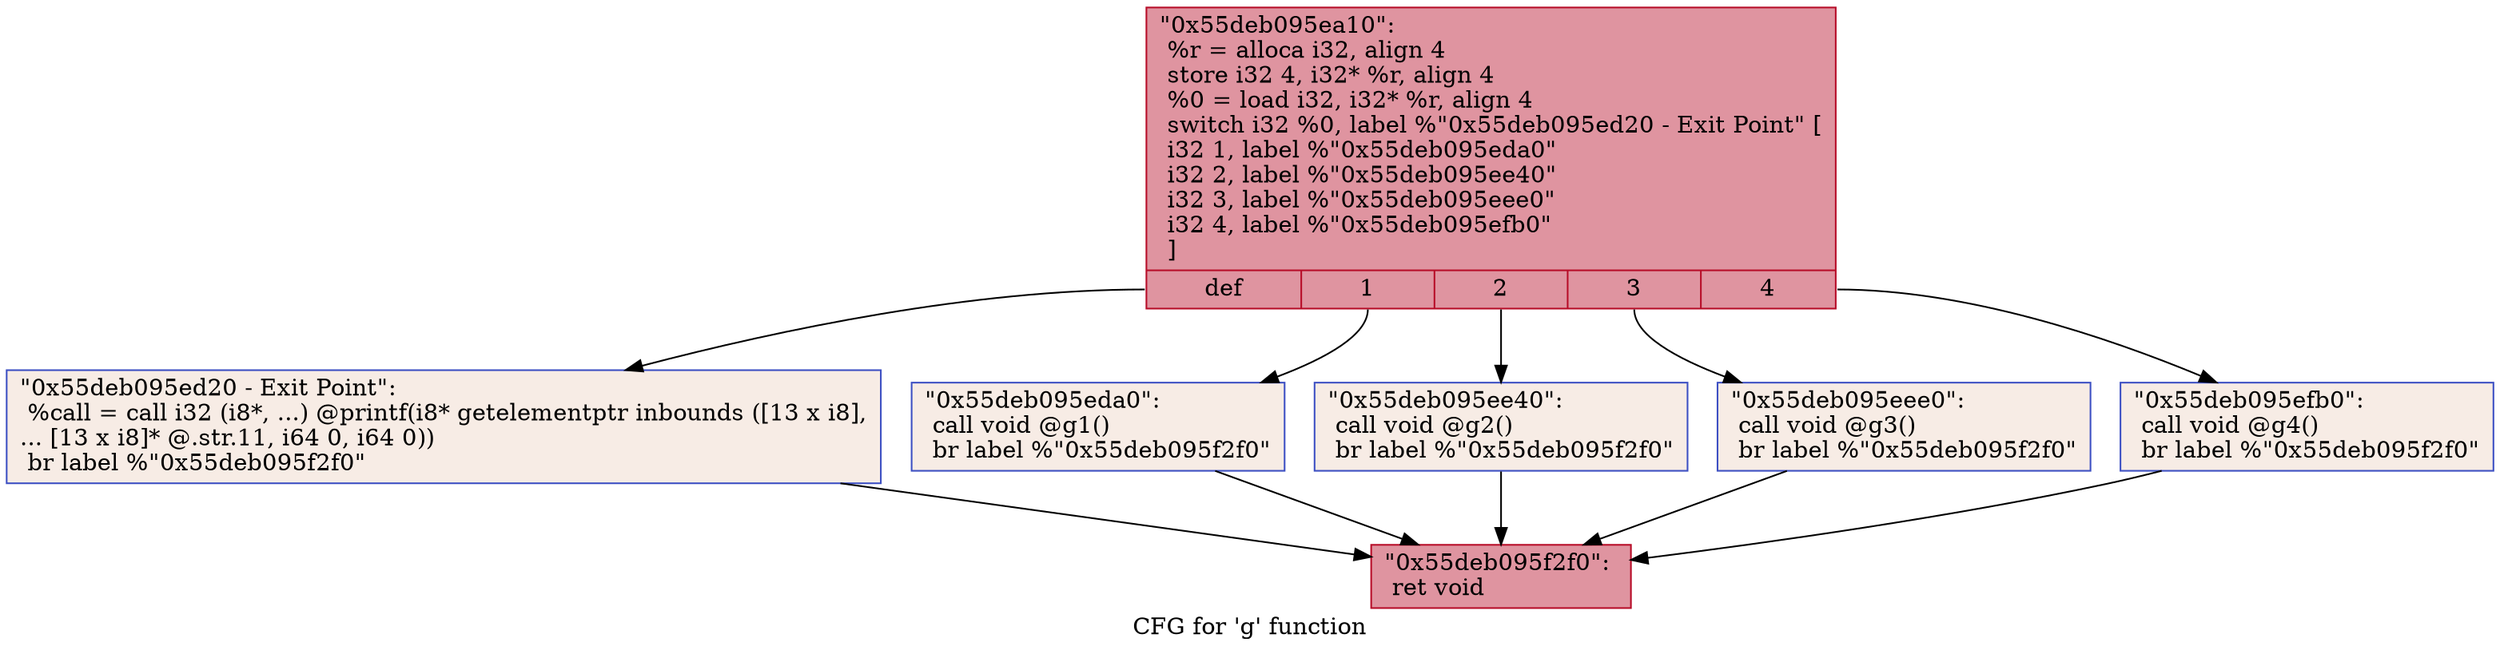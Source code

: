 digraph "CFG for 'g' function" {
	label="CFG for 'g' function";

	Node0x55deb095ea10 [shape=record,color="#b70d28ff", style=filled, fillcolor="#b70d2870",label="{\"0x55deb095ea10\":\l  %r = alloca i32, align 4\l  store i32 4, i32* %r, align 4\l  %0 = load i32, i32* %r, align 4\l  switch i32 %0, label %\"0x55deb095ed20 - Exit Point\" [\l    i32 1, label %\"0x55deb095eda0\"\l    i32 2, label %\"0x55deb095ee40\"\l    i32 3, label %\"0x55deb095eee0\"\l    i32 4, label %\"0x55deb095efb0\"\l  ]\l|{<s0>def|<s1>1|<s2>2|<s3>3|<s4>4}}"];
	Node0x55deb095ea10:s0 -> Node0x55deb095ed20;
	Node0x55deb095ea10:s1 -> Node0x55deb095eda0;
	Node0x55deb095ea10:s2 -> Node0x55deb095ee40;
	Node0x55deb095ea10:s3 -> Node0x55deb095eee0;
	Node0x55deb095ea10:s4 -> Node0x55deb095efb0;
	Node0x55deb095eda0 [shape=record,color="#3d50c3ff", style=filled, fillcolor="#ecd3c570",label="{\"0x55deb095eda0\":                                 \l  call void @g1()\l  br label %\"0x55deb095f2f0\"\l}"];
	Node0x55deb095eda0 -> Node0x55deb095f2f0;
	Node0x55deb095ee40 [shape=record,color="#3d50c3ff", style=filled, fillcolor="#ecd3c570",label="{\"0x55deb095ee40\":                                 \l  call void @g2()\l  br label %\"0x55deb095f2f0\"\l}"];
	Node0x55deb095ee40 -> Node0x55deb095f2f0;
	Node0x55deb095eee0 [shape=record,color="#3d50c3ff", style=filled, fillcolor="#ecd3c570",label="{\"0x55deb095eee0\":                                 \l  call void @g3()\l  br label %\"0x55deb095f2f0\"\l}"];
	Node0x55deb095eee0 -> Node0x55deb095f2f0;
	Node0x55deb095efb0 [shape=record,color="#3d50c3ff", style=filled, fillcolor="#ecd3c570",label="{\"0x55deb095efb0\":                                 \l  call void @g4()\l  br label %\"0x55deb095f2f0\"\l}"];
	Node0x55deb095efb0 -> Node0x55deb095f2f0;
	Node0x55deb095ed20 [shape=record,color="#3d50c3ff", style=filled, fillcolor="#ecd3c570",label="{\"0x55deb095ed20 - Exit Point\":                    \l  %call = call i32 (i8*, ...) @printf(i8* getelementptr inbounds ([13 x i8],\l... [13 x i8]* @.str.11, i64 0, i64 0))\l  br label %\"0x55deb095f2f0\"\l}"];
	Node0x55deb095ed20 -> Node0x55deb095f2f0;
	Node0x55deb095f2f0 [shape=record,color="#b70d28ff", style=filled, fillcolor="#b70d2870",label="{\"0x55deb095f2f0\":                                 \l  ret void\l}"];
}
